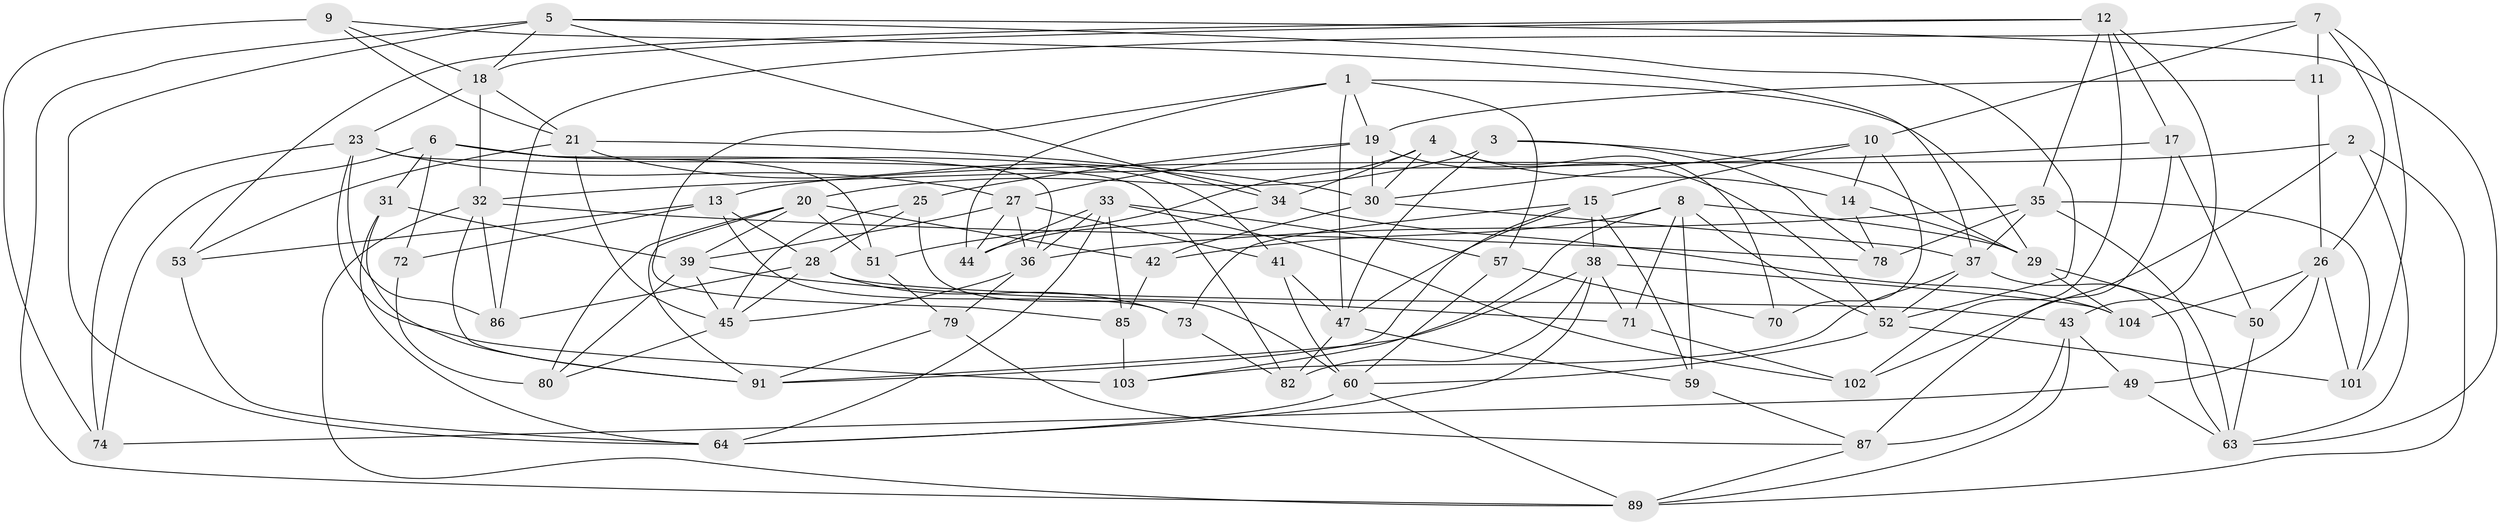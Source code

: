 // original degree distribution, {4: 1.0}
// Generated by graph-tools (version 1.1) at 2025/11/02/27/25 16:11:48]
// undirected, 70 vertices, 173 edges
graph export_dot {
graph [start="1"]
  node [color=gray90,style=filled];
  1 [super="+54"];
  2;
  3;
  4 [super="+93"];
  5 [super="+66"];
  6 [super="+67"];
  7 [super="+68"];
  8 [super="+16"];
  9;
  10 [super="+22"];
  11;
  12 [super="+88"];
  13 [super="+75"];
  14;
  15 [super="+97"];
  17;
  18 [super="+46"];
  19 [super="+56"];
  20 [super="+24"];
  21 [super="+76"];
  23 [super="+58"];
  25;
  26 [super="+69"];
  27 [super="+94"];
  28 [super="+62"];
  29 [super="+106"];
  30 [super="+105"];
  31;
  32 [super="+95"];
  33 [super="+40"];
  34 [super="+83"];
  35 [super="+99"];
  36 [super="+61"];
  37 [super="+77"];
  38 [super="+96"];
  39 [super="+55"];
  41;
  42;
  43 [super="+81"];
  44;
  45 [super="+48"];
  47 [super="+84"];
  49;
  50;
  51;
  52 [super="+108"];
  53;
  57;
  59;
  60 [super="+100"];
  63 [super="+92"];
  64 [super="+65"];
  70;
  71;
  72;
  73;
  74;
  78;
  79;
  80;
  82;
  85;
  86;
  87 [super="+90"];
  89 [super="+107"];
  91 [super="+98"];
  101;
  102;
  103;
  104;
  1 -- 85;
  1 -- 57;
  1 -- 44;
  1 -- 47;
  1 -- 29;
  1 -- 19;
  2 -- 102;
  2 -- 89;
  2 -- 13;
  2 -- 63;
  3 -- 78;
  3 -- 20;
  3 -- 29;
  3 -- 47;
  4 -- 30;
  4 -- 70;
  4 -- 51;
  4 -- 14;
  4 -- 34 [weight=2];
  5 -- 63;
  5 -- 89;
  5 -- 34;
  5 -- 18;
  5 -- 64;
  5 -- 52;
  6 -- 74;
  6 -- 41;
  6 -- 36;
  6 -- 72;
  6 -- 51;
  6 -- 31;
  7 -- 11 [weight=2];
  7 -- 10;
  7 -- 86;
  7 -- 26;
  7 -- 101;
  8 -- 59;
  8 -- 71;
  8 -- 29;
  8 -- 42;
  8 -- 52;
  8 -- 103;
  9 -- 74;
  9 -- 37;
  9 -- 18;
  9 -- 21;
  10 -- 70 [weight=2];
  10 -- 14;
  10 -- 30;
  10 -- 15;
  11 -- 26;
  11 -- 19;
  12 -- 53;
  12 -- 102;
  12 -- 35;
  12 -- 17;
  12 -- 18;
  12 -- 43;
  13 -- 72 [weight=2];
  13 -- 53;
  13 -- 73;
  13 -- 28;
  14 -- 29;
  14 -- 78;
  15 -- 47;
  15 -- 38;
  15 -- 91;
  15 -- 73;
  15 -- 59;
  17 -- 50;
  17 -- 87;
  17 -- 32;
  18 -- 21;
  18 -- 32;
  18 -- 23;
  19 -- 25;
  19 -- 52;
  19 -- 27;
  19 -- 30;
  20 -- 51;
  20 -- 42;
  20 -- 80;
  20 -- 91;
  20 -- 39;
  21 -- 53;
  21 -- 34;
  21 -- 45;
  21 -- 30;
  23 -- 74;
  23 -- 82;
  23 -- 103;
  23 -- 27;
  23 -- 86;
  25 -- 45;
  25 -- 28;
  25 -- 60;
  26 -- 104;
  26 -- 49;
  26 -- 50;
  26 -- 101;
  27 -- 41;
  27 -- 36;
  27 -- 44;
  27 -- 39;
  28 -- 86;
  28 -- 73;
  28 -- 43;
  28 -- 45;
  29 -- 104;
  29 -- 50;
  30 -- 42;
  30 -- 37;
  31 -- 39;
  31 -- 64;
  31 -- 91;
  32 -- 91;
  32 -- 86;
  32 -- 89;
  32 -- 78;
  33 -- 64;
  33 -- 102;
  33 -- 44;
  33 -- 85;
  33 -- 57;
  33 -- 36;
  34 -- 44;
  34 -- 104;
  35 -- 78;
  35 -- 101;
  35 -- 37;
  35 -- 36;
  35 -- 63;
  36 -- 79;
  36 -- 45;
  37 -- 103;
  37 -- 52;
  37 -- 63;
  38 -- 64;
  38 -- 82;
  38 -- 104;
  38 -- 71;
  38 -- 91;
  39 -- 45;
  39 -- 80;
  39 -- 71;
  41 -- 60;
  41 -- 47;
  42 -- 85;
  43 -- 49;
  43 -- 87 [weight=2];
  43 -- 89;
  45 -- 80;
  47 -- 59;
  47 -- 82;
  49 -- 74;
  49 -- 63;
  50 -- 63;
  51 -- 79;
  52 -- 60;
  52 -- 101;
  53 -- 64;
  57 -- 70;
  57 -- 60;
  59 -- 87;
  60 -- 89;
  60 -- 64;
  71 -- 102;
  72 -- 80;
  73 -- 82;
  79 -- 87;
  79 -- 91;
  85 -- 103;
  87 -- 89;
}

